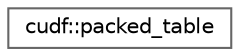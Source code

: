 digraph "类继承关系图"
{
 // LATEX_PDF_SIZE
  bgcolor="transparent";
  edge [fontname=Helvetica,fontsize=10,labelfontname=Helvetica,labelfontsize=10];
  node [fontname=Helvetica,fontsize=10,shape=box,height=0.2,width=0.4];
  rankdir="LR";
  Node0 [id="Node000000",label="cudf::packed_table",height=0.2,width=0.4,color="grey40", fillcolor="white", style="filled",URL="$structcudf_1_1packed__table.html",tooltip="The result(s) of a cudf::contiguous_split"];
}
